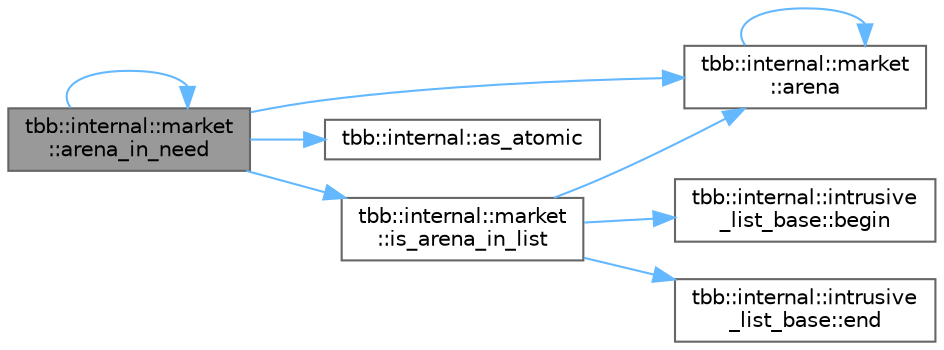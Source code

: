 digraph "tbb::internal::market::arena_in_need"
{
 // LATEX_PDF_SIZE
  bgcolor="transparent";
  edge [fontname=Helvetica,fontsize=10,labelfontname=Helvetica,labelfontsize=10];
  node [fontname=Helvetica,fontsize=10,shape=box,height=0.2,width=0.4];
  rankdir="LR";
  Node1 [id="Node000001",label="tbb::internal::market\l::arena_in_need",height=0.2,width=0.4,color="gray40", fillcolor="grey60", style="filled", fontcolor="black",tooltip="Returns next arena that needs more workers, or NULL."];
  Node1 -> Node2 [id="edge9_Node000001_Node000002",color="steelblue1",style="solid",tooltip=" "];
  Node2 [id="Node000002",label="tbb::internal::market\l::arena",height=0.2,width=0.4,color="grey40", fillcolor="white", style="filled",URL="$classtbb_1_1internal_1_1market.html#adc288c92e3de5dd87e56ab61885cf63e",tooltip=" "];
  Node2 -> Node2 [id="edge10_Node000002_Node000002",color="steelblue1",style="solid",tooltip=" "];
  Node1 -> Node1 [id="edge11_Node000001_Node000001",color="steelblue1",style="solid",tooltip=" "];
  Node1 -> Node3 [id="edge12_Node000001_Node000003",color="steelblue1",style="solid",tooltip=" "];
  Node3 [id="Node000003",label="tbb::internal::as_atomic",height=0.2,width=0.4,color="grey40", fillcolor="white", style="filled",URL="$namespacetbb_1_1internal.html#a958f482f9d5f3476ca70610af5336040",tooltip=" "];
  Node1 -> Node4 [id="edge13_Node000001_Node000004",color="steelblue1",style="solid",tooltip=" "];
  Node4 [id="Node000004",label="tbb::internal::market\l::is_arena_in_list",height=0.2,width=0.4,color="grey40", fillcolor="white", style="filled",URL="$classtbb_1_1internal_1_1market.html#ab5309747cd8e8e7e094b4417a8a28b76",tooltip=" "];
  Node4 -> Node2 [id="edge14_Node000004_Node000002",color="steelblue1",style="solid",tooltip=" "];
  Node4 -> Node5 [id="edge15_Node000004_Node000005",color="steelblue1",style="solid",tooltip=" "];
  Node5 [id="Node000005",label="tbb::internal::intrusive\l_list_base::begin",height=0.2,width=0.4,color="grey40", fillcolor="white", style="filled",URL="$classtbb_1_1internal_1_1intrusive__list__base.html#a27a1cf03b6f163c2835d861fc6519aba",tooltip=" "];
  Node4 -> Node6 [id="edge16_Node000004_Node000006",color="steelblue1",style="solid",tooltip=" "];
  Node6 [id="Node000006",label="tbb::internal::intrusive\l_list_base::end",height=0.2,width=0.4,color="grey40", fillcolor="white", style="filled",URL="$classtbb_1_1internal_1_1intrusive__list__base.html#a61fa0658a500c11ff2cdf4c294c33e97",tooltip=" "];
}
